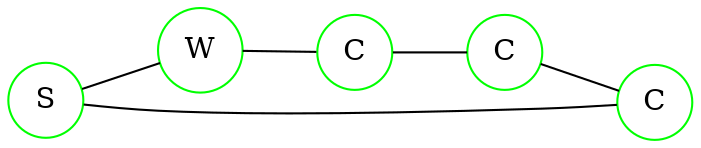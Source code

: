 digraph WLNdigraph {
  rankdir = LR;
  1[shape=circle,label="S",color=green];
  1 -> 2 [arrowhead=none]
  1 -> 5 [arrowhead=none]
  2[shape=circle,label="W",color=green];
  2 -> 3 [arrowhead=none]
  3[shape=circle,label="C",color=green];
  3 -> 4 [arrowhead=none]
  4[shape=circle,label="C",color=green];
  4 -> 5 [arrowhead=none]
  5[shape=circle,label="C",color=green];
}

